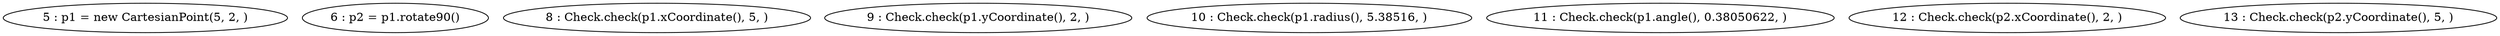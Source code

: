 digraph G {
"5 : p1 = new CartesianPoint(5, 2, )"
"6 : p2 = p1.rotate90()"
"8 : Check.check(p1.xCoordinate(), 5, )"
"9 : Check.check(p1.yCoordinate(), 2, )"
"10 : Check.check(p1.radius(), 5.38516, )"
"11 : Check.check(p1.angle(), 0.38050622, )"
"12 : Check.check(p2.xCoordinate(), 2, )"
"13 : Check.check(p2.yCoordinate(), 5, )"
}